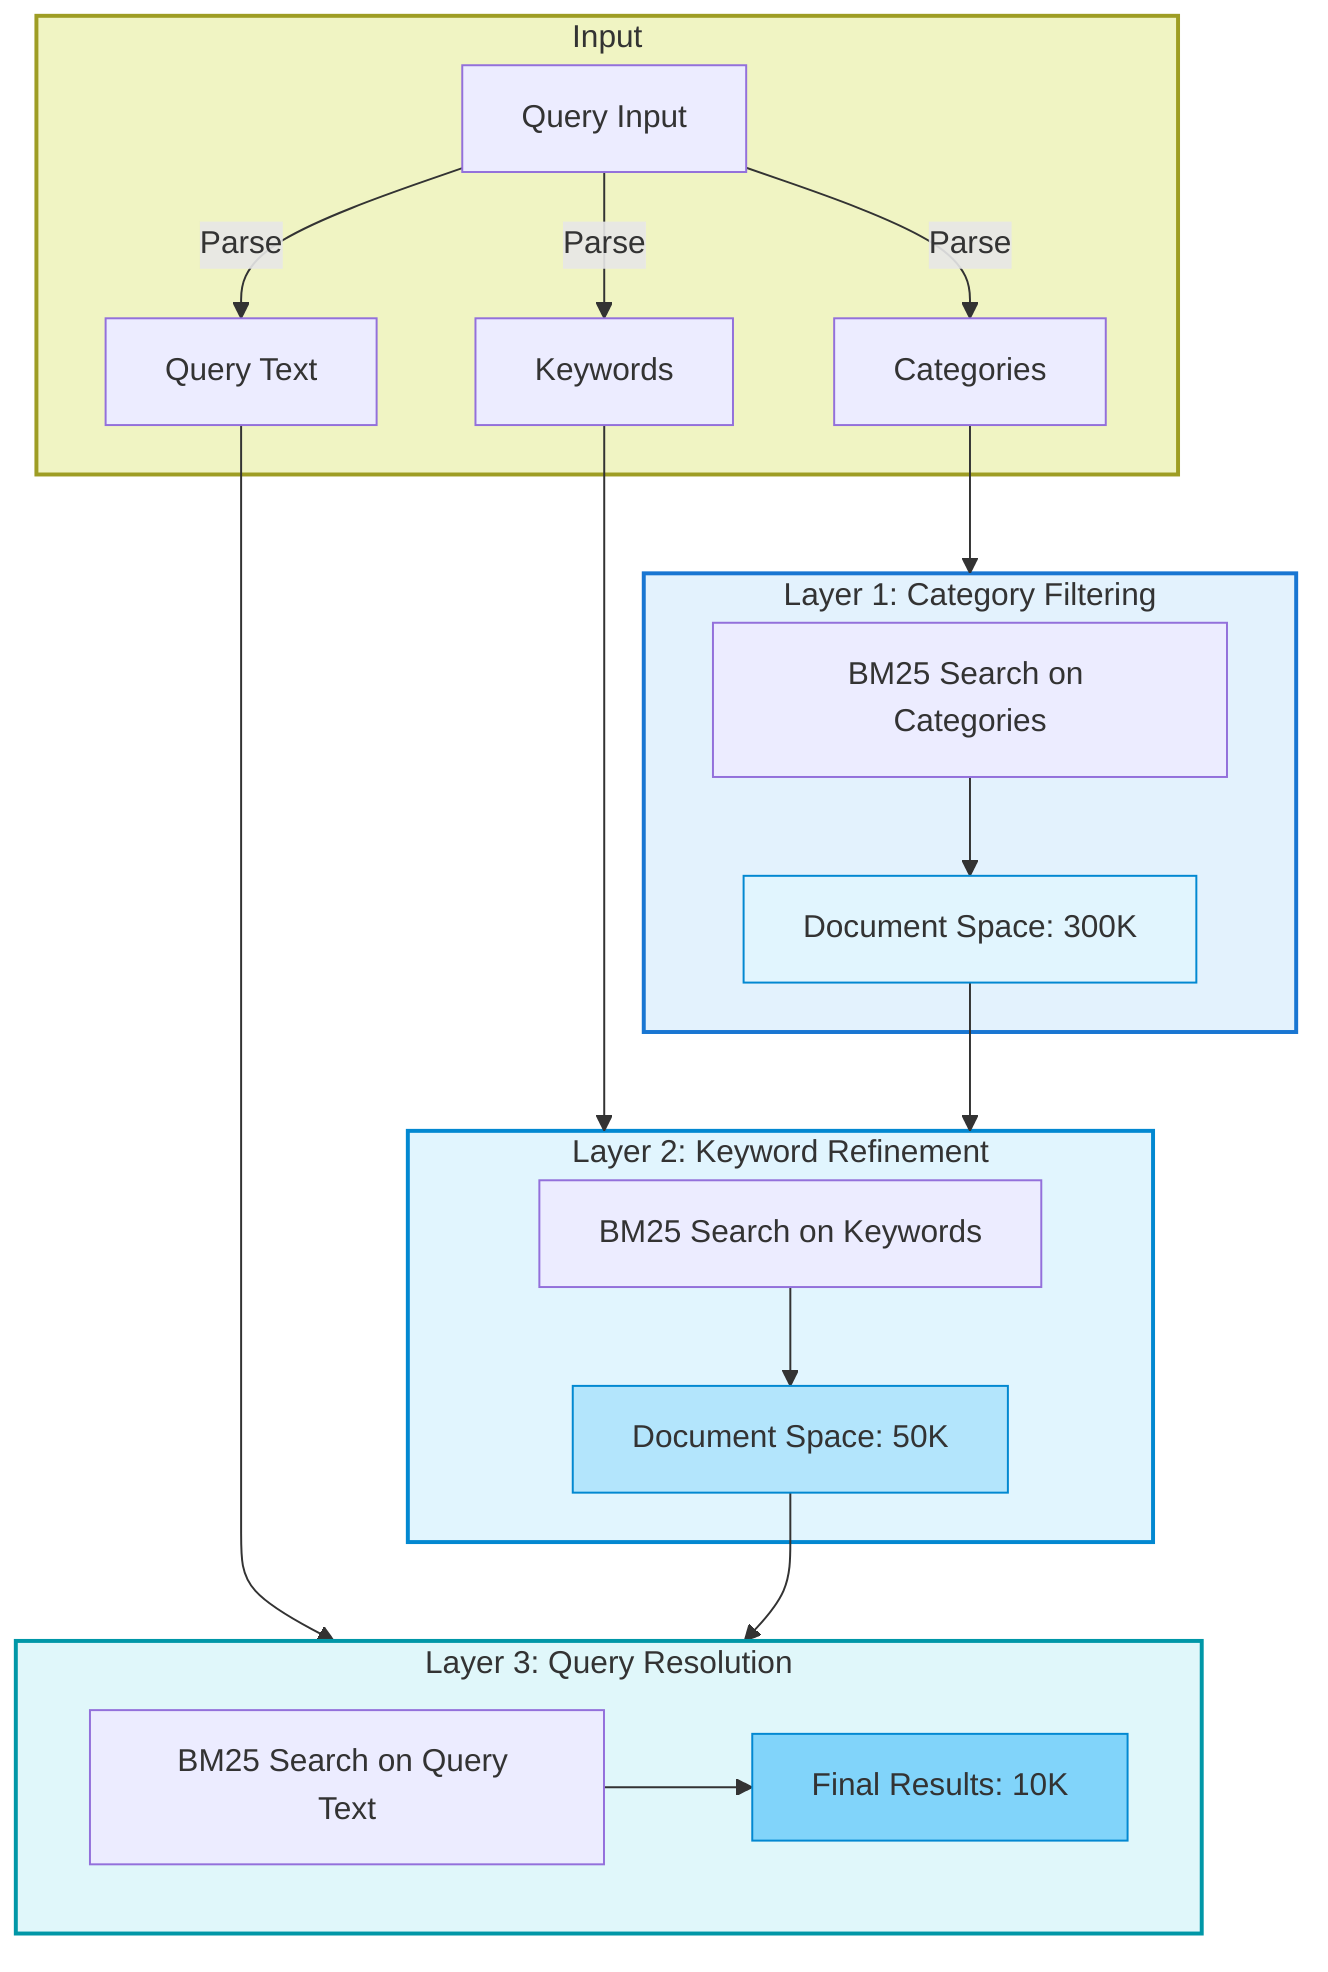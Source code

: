 flowchart TB
    subgraph Input
        Q[Query Input]
        Q --> |Parse| Q1[Categories]
        Q --> |Parse| Q2[Keywords]
        Q --> |Parse| Q3[Query Text]
    end

    subgraph Layer1 ["Layer 1: Category Filtering"]
        L1[BM25 Search on Categories]
        DS1[Document Space: 300K]
        L1 --> DS1
    end
    Q1 --> Layer1

    subgraph Layer2 ["Layer 2: Keyword Refinement"]
        L2[BM25 Search on Keywords]
        DS2[Document Space: 50K]
        L2 --> DS2
    end
    Q2 --> Layer2
    DS1 --> Layer2

    subgraph Layer3 ["Layer 3: Query Resolution"]
        L3[BM25 Search on Query Text]
        DS3[Final Results: 10K]
        L3 --> DS3
    end
    Q3 --> Layer3
    DS2 --> Layer3

    style Input fill:#f0f4c3,stroke:#9e9d24,stroke-width:2px
    style Layer1 fill:#e3f2fd,stroke:#1976d2,stroke-width:2px,padding:15px
    style Layer2 fill:#e1f5fe,stroke:#0288d1,stroke-width:2px,padding:15px
    style Layer3 fill:#e0f7fa,stroke:#0097a7,stroke-width:2px,padding:15px
    style DS1 fill:#e1f5fe,stroke:#0288d1
    style DS2 fill:#b3e5fc,stroke:#0288d1
    style DS3 fill:#81d4fa,stroke:#0288d1